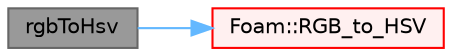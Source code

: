 digraph "rgbToHsv"
{
 // LATEX_PDF_SIZE
  bgcolor="transparent";
  edge [fontname=Helvetica,fontsize=10,labelfontname=Helvetica,labelfontsize=10];
  node [fontname=Helvetica,fontsize=10,shape=box,height=0.2,width=0.4];
  rankdir="LR";
  Node1 [id="Node000001",label="rgbToHsv",height=0.2,width=0.4,color="gray40", fillcolor="grey60", style="filled", fontcolor="black",tooltip=" "];
  Node1 -> Node2 [id="edge1_Node000001_Node000002",color="steelblue1",style="solid",tooltip=" "];
  Node2 [id="Node000002",label="Foam::RGB_to_HSV",height=0.2,width=0.4,color="red", fillcolor="#FFF0F0", style="filled",URL="$namespaceFoam.html#a5633a79e3772b5acd815e6ee9f23c45f",tooltip=" "];
}
